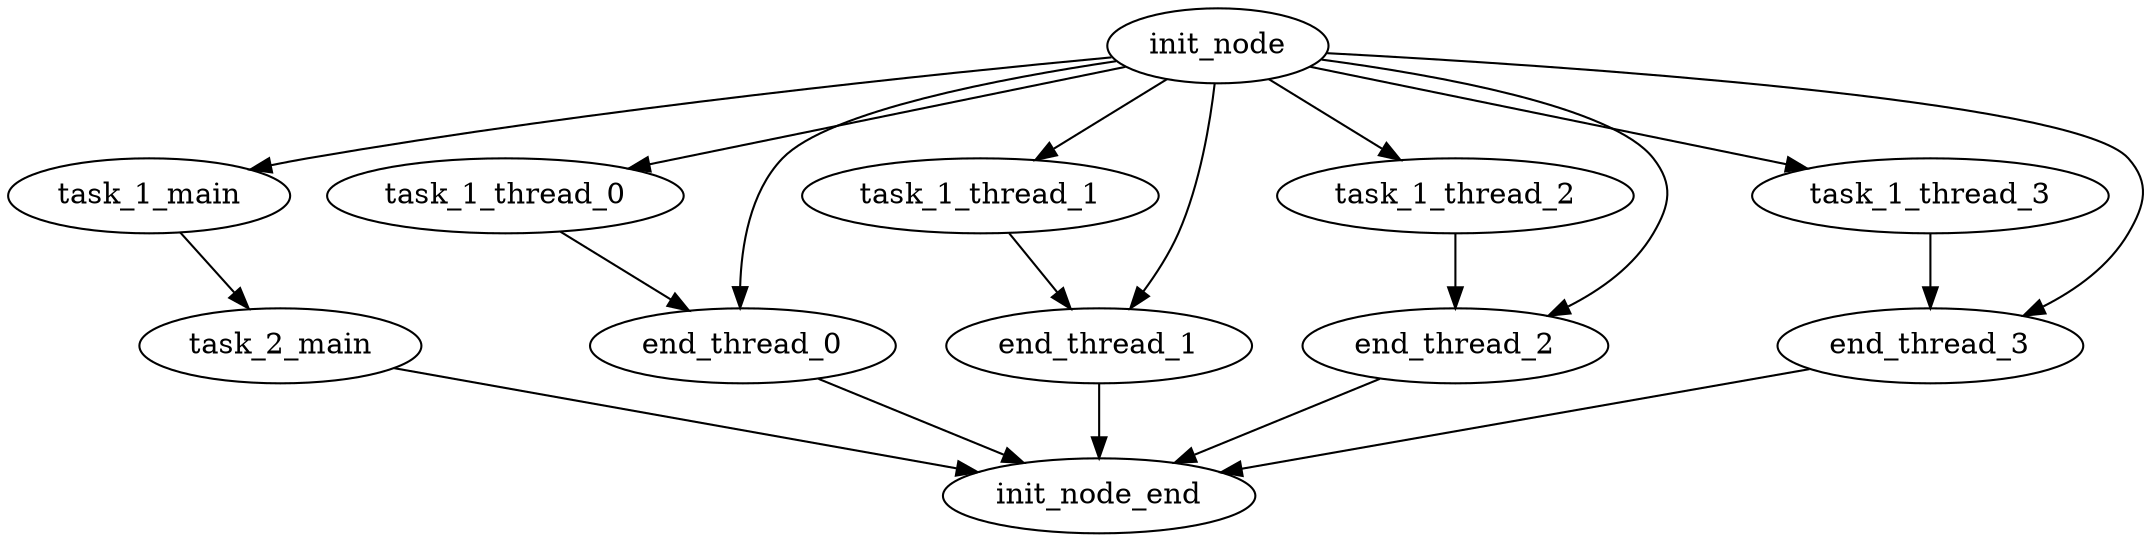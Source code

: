 digraph G {
init_node [size="1.0"];
task_1_main [size="2.129140e+01"];
task_2_main [size="1.540917e+01"];
task_1_main -> task_2_main [size="2.003192e+01"];
task_1_thread_0 [size="2.129140e+01"];
end_thread_0 [size="1.000000e+00"];
task_1_thread_0 -> end_thread_0 [size="1.000000e-12"];
task_1_thread_1 [size="2.129140e+01"];
end_thread_1 [size="1.000000e+00"];
task_1_thread_1 -> end_thread_1 [size="1.000000e-12"];
task_1_thread_2 [size="2.129140e+01"];
end_thread_2 [size="1.000000e+00"];
task_1_thread_2 -> end_thread_2 [size="1.000000e-12"];
task_1_thread_3 [size="2.129140e+01"];
end_thread_3 [size="1.000000e+00"];
task_1_thread_3 -> end_thread_3 [size="1.000000e-12"];
init_node_end [size="1.0"];
init_node -> task_1_main [size="22.599564578570686"];
init_node -> task_1_thread_0 [size="12.866561485514314"];
init_node -> end_thread_0 [size="2.227523125892711"];
init_node -> task_1_thread_1 [size="12.866561485514314"];
init_node -> end_thread_1 [size="2.227523125892711"];
init_node -> task_1_thread_2 [size="12.866561485514314"];
init_node -> end_thread_2 [size="2.227523125892711"];
init_node -> task_1_thread_3 [size="12.866561485514314"];
init_node -> end_thread_3 [size="2.227523125892711"];
task_2_main -> init_node_end [size="16.818730642119093"];
end_thread_0 -> init_node_end [size="1.0612112374299881e-12"];
end_thread_1 -> init_node_end [size="1.0367470377631677e-12"];
end_thread_2 -> init_node_end [size="1.1296117677534421e-12"];
end_thread_3 -> init_node_end [size="1.1207949841541414e-12"];
}
